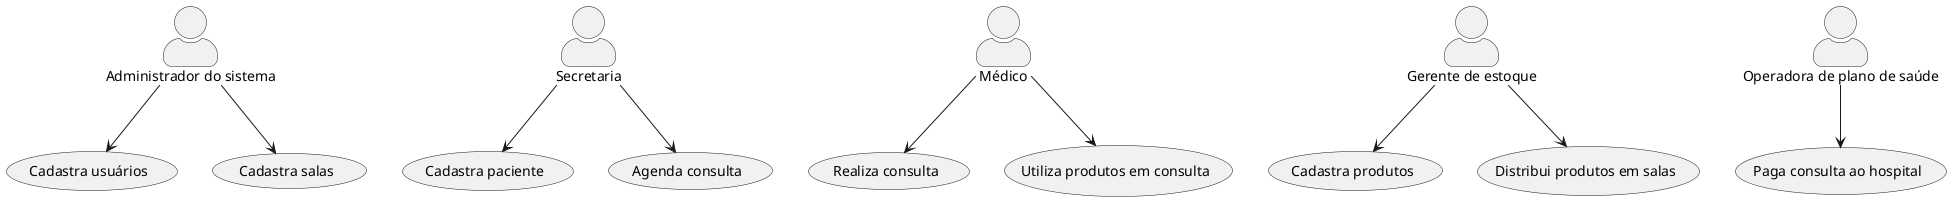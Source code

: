 @startuml

skinparam actorStyle awesome

"Administrador do sistema" as admin
Secretaria as secretaria
Médico as medico
"Gerente de estoque" as gerente
"Operadora de plano de saúde" as operadora

"Cadastra usuários" as (cadastra usuarios)
"Cadastra salas" as (cadastra salas)

"Cadastra produtos" as (cadastra produtos)
"Distribui produtos em salas" as (distribui produtos)
"Cadastra paciente" as (cadastra paciente)
"Agenda consulta" as (agenda consulta)
"Realiza consulta" as (realiza consulta)
"Utiliza produtos em consulta" as (usa produtos)
"Paga consulta ao hospital" as (paga consulta)

admin --> (cadastra usuarios)
admin --> (cadastra salas)

gerente --> (cadastra produtos)
gerente --> (distribui produtos)

secretaria --> (cadastra paciente)
secretaria --> (agenda consulta)

medico --> (realiza consulta) 
medico --> (usa produtos)

operadora --> (paga consulta)

@enduml
